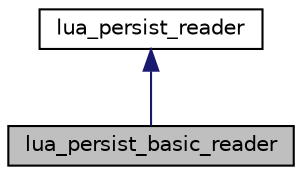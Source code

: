 digraph "lua_persist_basic_reader"
{
 // LATEX_PDF_SIZE
  edge [fontname="Helvetica",fontsize="10",labelfontname="Helvetica",labelfontsize="10"];
  node [fontname="Helvetica",fontsize="10",shape=record];
  Node1 [label="lua_persist_basic_reader",height=0.2,width=0.4,color="black", fillcolor="grey75", style="filled", fontcolor="black",tooltip="Basic implementation of depersistence interface."];
  Node2 -> Node1 [dir="back",color="midnightblue",fontsize="10",style="solid",fontname="Helvetica"];
  Node2 [label="lua_persist_reader",height=0.2,width=0.4,color="black", fillcolor="white", style="filled",URL="$classlua__persist__reader.html",tooltip="Interface used for depersisting Lua objects."];
}
